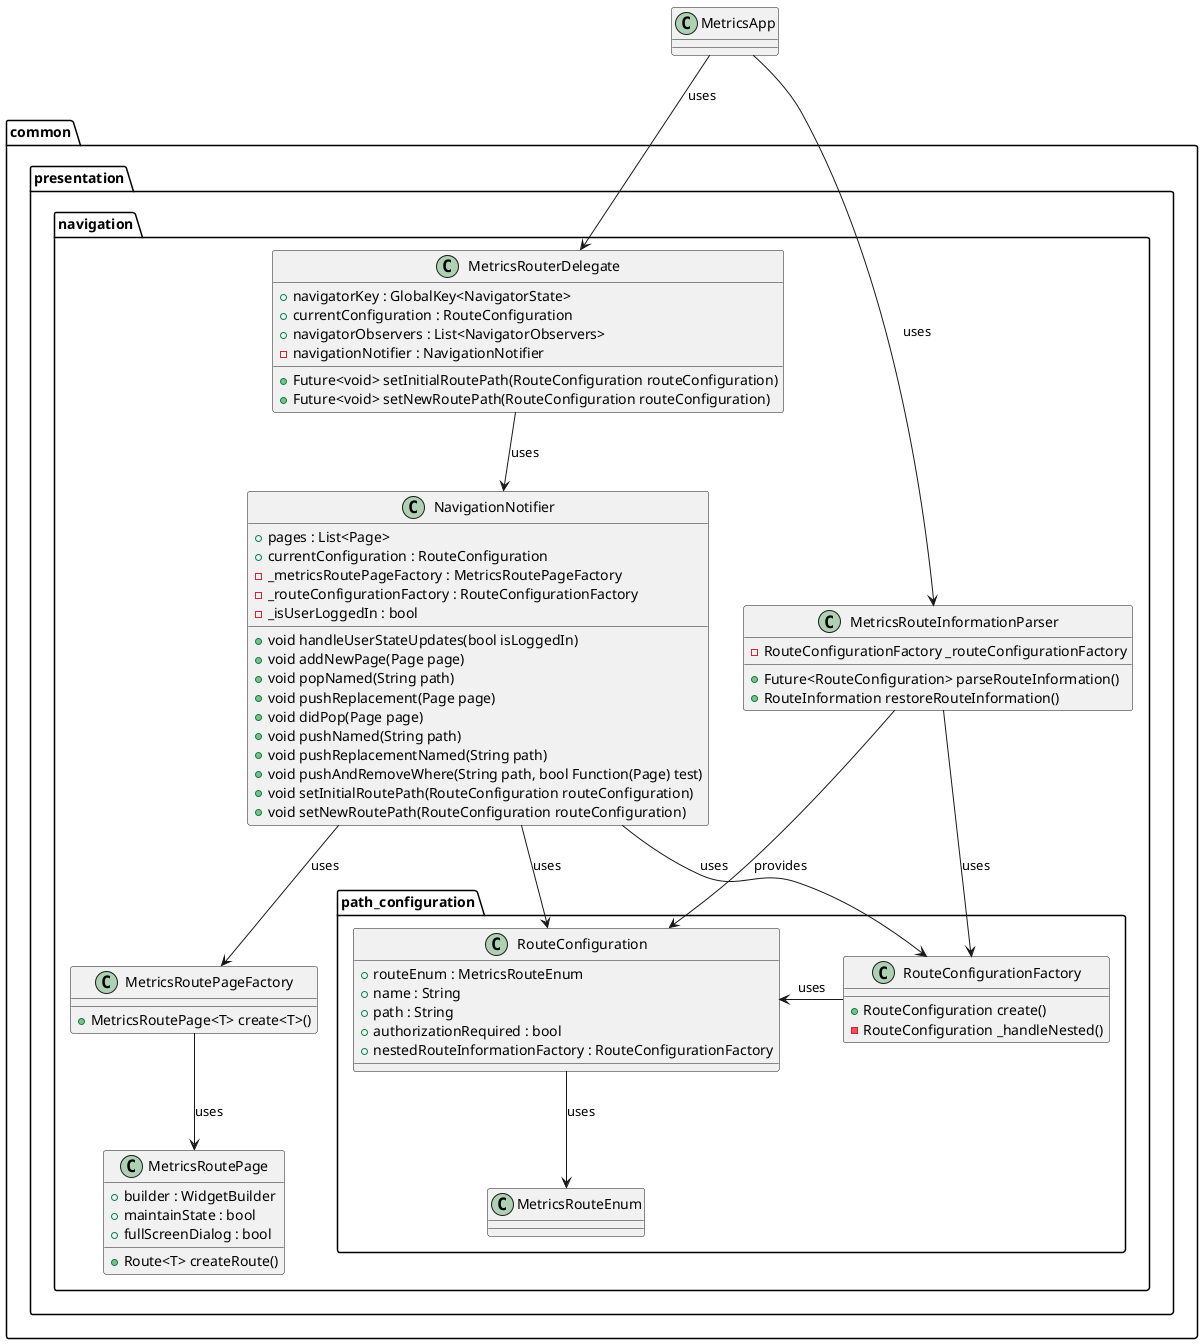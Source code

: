 @startuml navigation_class_diagram

class MetricsApp {}

package common.presentation.navigation {
        package path_configuration {
            class RouteConfiguration {
               + routeEnum : MetricsRouteEnum
               + name : String
               + path : String
               + authorizationRequired : bool
               + nestedRouteInformationFactory : RouteConfigurationFactory
            }
            class MetricsRouteEnum {}
            class RouteConfigurationFactory {
               + RouteConfiguration create()
               - RouteConfiguration _handleNested()
            }
        }
        class MetricsRouteInformationParser {
            - RouteConfigurationFactory _routeConfigurationFactory
            + Future<RouteConfiguration> parseRouteInformation()
            + RouteInformation restoreRouteInformation()
        }
        class MetricsRouterDelegate {
            + navigatorKey : GlobalKey<NavigatorState>
            + currentConfiguration : RouteConfiguration
            + navigatorObservers : List<NavigatorObservers>
            - navigationNotifier : NavigationNotifier
            + Future<void> setInitialRoutePath(RouteConfiguration routeConfiguration)
            + Future<void> setNewRoutePath(RouteConfiguration routeConfiguration)
        }
        class NavigationNotifier {
            + pages : List<Page> 
            + currentConfiguration : RouteConfiguration
            - _metricsRoutePageFactory : MetricsRoutePageFactory
            - _routeConfigurationFactory : RouteConfigurationFactory
            - _isUserLoggedIn : bool
            + void handleUserStateUpdates(bool isLoggedIn)
            + void addNewPage(Page page)
            + void popNamed(String path)
            + void pushReplacement(Page page)
            + void didPop(Page page)
            + void pushNamed(String path)
            + void pushReplacementNamed(String path)
            + void pushAndRemoveWhere(String path, bool Function(Page) test)
            + void setInitialRoutePath(RouteConfiguration routeConfiguration)
            + void setNewRoutePath(RouteConfiguration routeConfiguration)
        }
        class MetricsRoutePageFactory{
            + MetricsRoutePage<T> create<T>()
        }
        class MetricsRoutePage {
            + builder : WidgetBuilder
            + maintainState : bool
            + fullScreenDialog : bool
            + Route<T> createRoute()
        } 
}

MetricsApp --> MetricsRouteInformationParser :uses
MetricsApp --> MetricsRouterDelegate : uses
MetricsRouteInformationParser --> RouteConfiguration : provides
MetricsRouteInformationParser --> RouteConfigurationFactory : uses
RouteConfiguration --> MetricsRouteEnum : uses
RouteConfigurationFactory -> RouteConfiguration : uses
MetricsRouterDelegate --> NavigationNotifier : uses
NavigationNotifier --> RouteConfigurationFactory : uses
NavigationNotifier --> RouteConfiguration : uses
NavigationNotifier --> MetricsRoutePageFactory : uses
MetricsRoutePageFactory --> MetricsRoutePage : uses
@enduml
